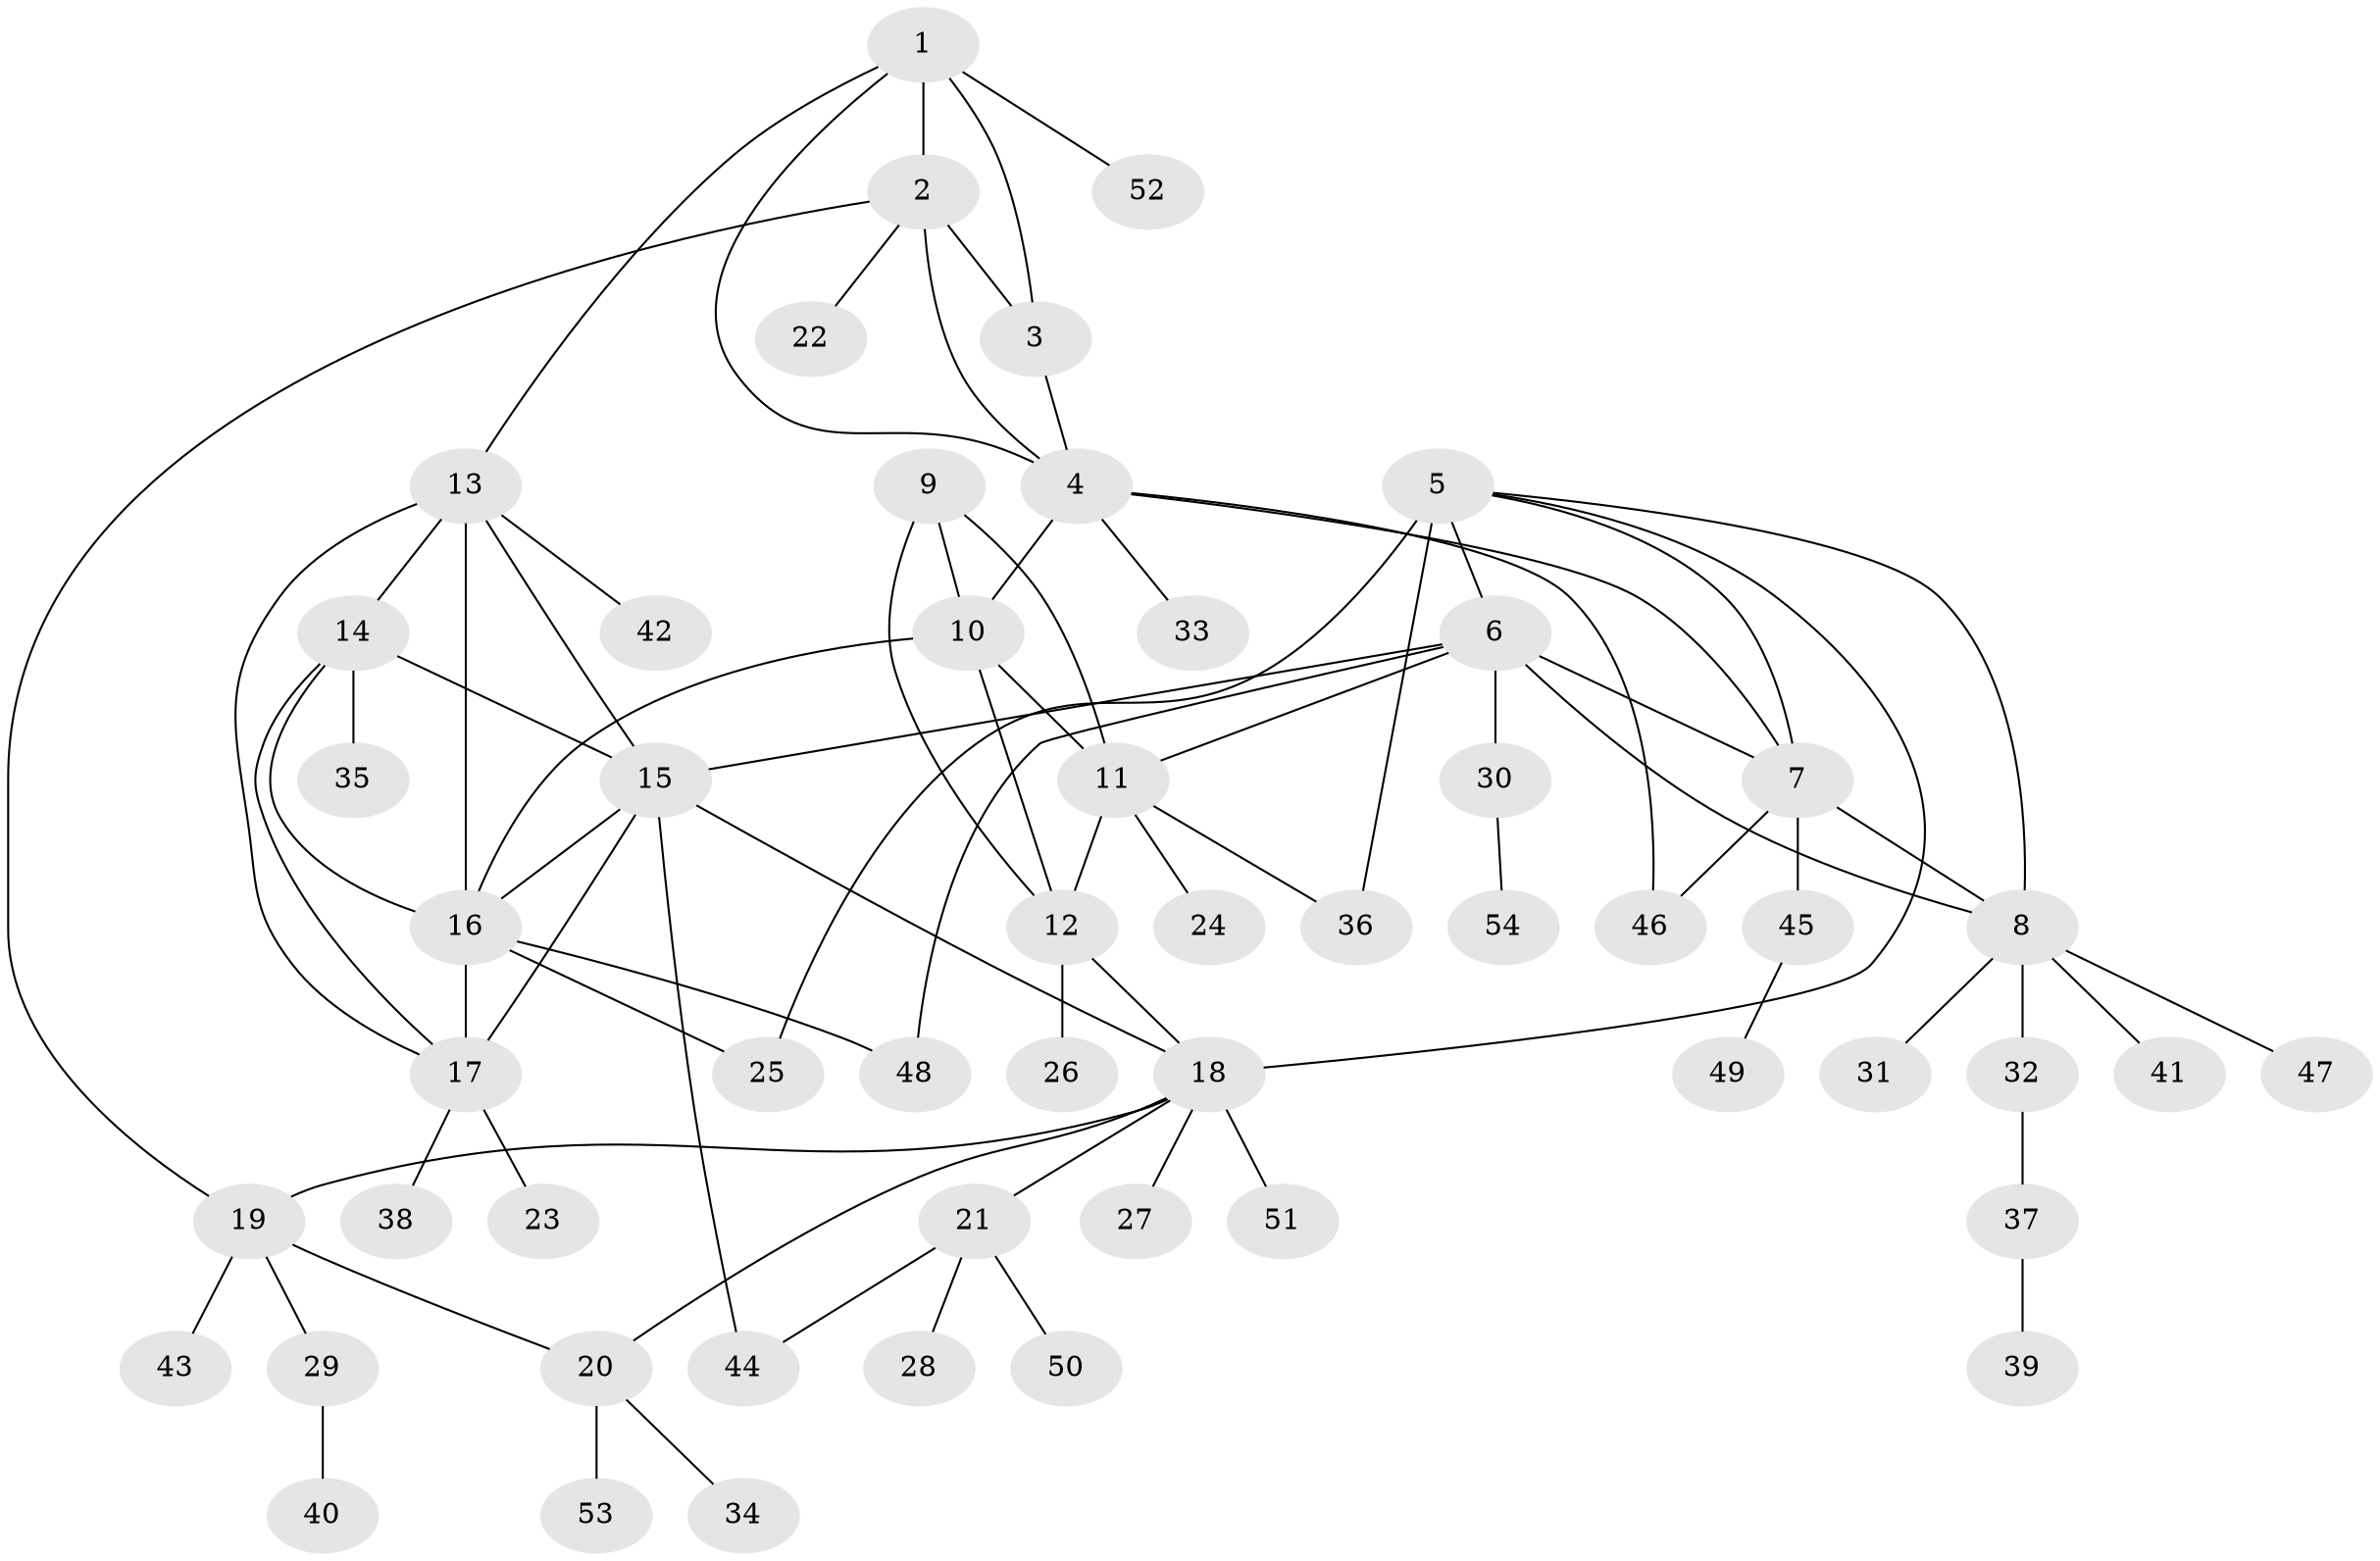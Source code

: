 // original degree distribution, {7: 0.04672897196261682, 4: 0.04672897196261682, 8: 0.07476635514018691, 9: 0.018691588785046728, 6: 0.018691588785046728, 11: 0.009345794392523364, 13: 0.009345794392523364, 10: 0.009345794392523364, 5: 0.009345794392523364, 2: 0.1588785046728972, 1: 0.5607476635514018, 3: 0.037383177570093455}
// Generated by graph-tools (version 1.1) at 2025/37/03/09/25 02:37:40]
// undirected, 54 vertices, 80 edges
graph export_dot {
graph [start="1"]
  node [color=gray90,style=filled];
  1;
  2;
  3;
  4;
  5;
  6;
  7;
  8;
  9;
  10;
  11;
  12;
  13;
  14;
  15;
  16;
  17;
  18;
  19;
  20;
  21;
  22;
  23;
  24;
  25;
  26;
  27;
  28;
  29;
  30;
  31;
  32;
  33;
  34;
  35;
  36;
  37;
  38;
  39;
  40;
  41;
  42;
  43;
  44;
  45;
  46;
  47;
  48;
  49;
  50;
  51;
  52;
  53;
  54;
  1 -- 2 [weight=2.0];
  1 -- 3 [weight=1.0];
  1 -- 4 [weight=1.0];
  1 -- 13 [weight=1.0];
  1 -- 52 [weight=1.0];
  2 -- 3 [weight=5.0];
  2 -- 4 [weight=2.0];
  2 -- 19 [weight=1.0];
  2 -- 22 [weight=1.0];
  3 -- 4 [weight=1.0];
  4 -- 7 [weight=1.0];
  4 -- 10 [weight=1.0];
  4 -- 33 [weight=1.0];
  4 -- 46 [weight=1.0];
  5 -- 6 [weight=2.0];
  5 -- 7 [weight=1.0];
  5 -- 8 [weight=1.0];
  5 -- 18 [weight=1.0];
  5 -- 25 [weight=1.0];
  5 -- 36 [weight=4.0];
  6 -- 7 [weight=2.0];
  6 -- 8 [weight=2.0];
  6 -- 11 [weight=1.0];
  6 -- 15 [weight=1.0];
  6 -- 30 [weight=1.0];
  6 -- 48 [weight=1.0];
  7 -- 8 [weight=1.0];
  7 -- 45 [weight=1.0];
  7 -- 46 [weight=1.0];
  8 -- 31 [weight=1.0];
  8 -- 32 [weight=1.0];
  8 -- 41 [weight=1.0];
  8 -- 47 [weight=1.0];
  9 -- 10 [weight=2.0];
  9 -- 11 [weight=2.0];
  9 -- 12 [weight=2.0];
  10 -- 11 [weight=1.0];
  10 -- 12 [weight=1.0];
  10 -- 16 [weight=1.0];
  11 -- 12 [weight=1.0];
  11 -- 24 [weight=1.0];
  11 -- 36 [weight=1.0];
  12 -- 18 [weight=1.0];
  12 -- 26 [weight=7.0];
  13 -- 14 [weight=1.0];
  13 -- 15 [weight=1.0];
  13 -- 16 [weight=1.0];
  13 -- 17 [weight=1.0];
  13 -- 42 [weight=1.0];
  14 -- 15 [weight=1.0];
  14 -- 16 [weight=1.0];
  14 -- 17 [weight=1.0];
  14 -- 35 [weight=1.0];
  15 -- 16 [weight=1.0];
  15 -- 17 [weight=1.0];
  15 -- 18 [weight=1.0];
  15 -- 44 [weight=3.0];
  16 -- 17 [weight=1.0];
  16 -- 25 [weight=1.0];
  16 -- 48 [weight=1.0];
  17 -- 23 [weight=2.0];
  17 -- 38 [weight=1.0];
  18 -- 19 [weight=3.0];
  18 -- 20 [weight=3.0];
  18 -- 21 [weight=1.0];
  18 -- 27 [weight=1.0];
  18 -- 51 [weight=1.0];
  19 -- 20 [weight=1.0];
  19 -- 29 [weight=1.0];
  19 -- 43 [weight=1.0];
  20 -- 34 [weight=1.0];
  20 -- 53 [weight=2.0];
  21 -- 28 [weight=1.0];
  21 -- 44 [weight=1.0];
  21 -- 50 [weight=1.0];
  29 -- 40 [weight=1.0];
  30 -- 54 [weight=1.0];
  32 -- 37 [weight=1.0];
  37 -- 39 [weight=1.0];
  45 -- 49 [weight=1.0];
}
